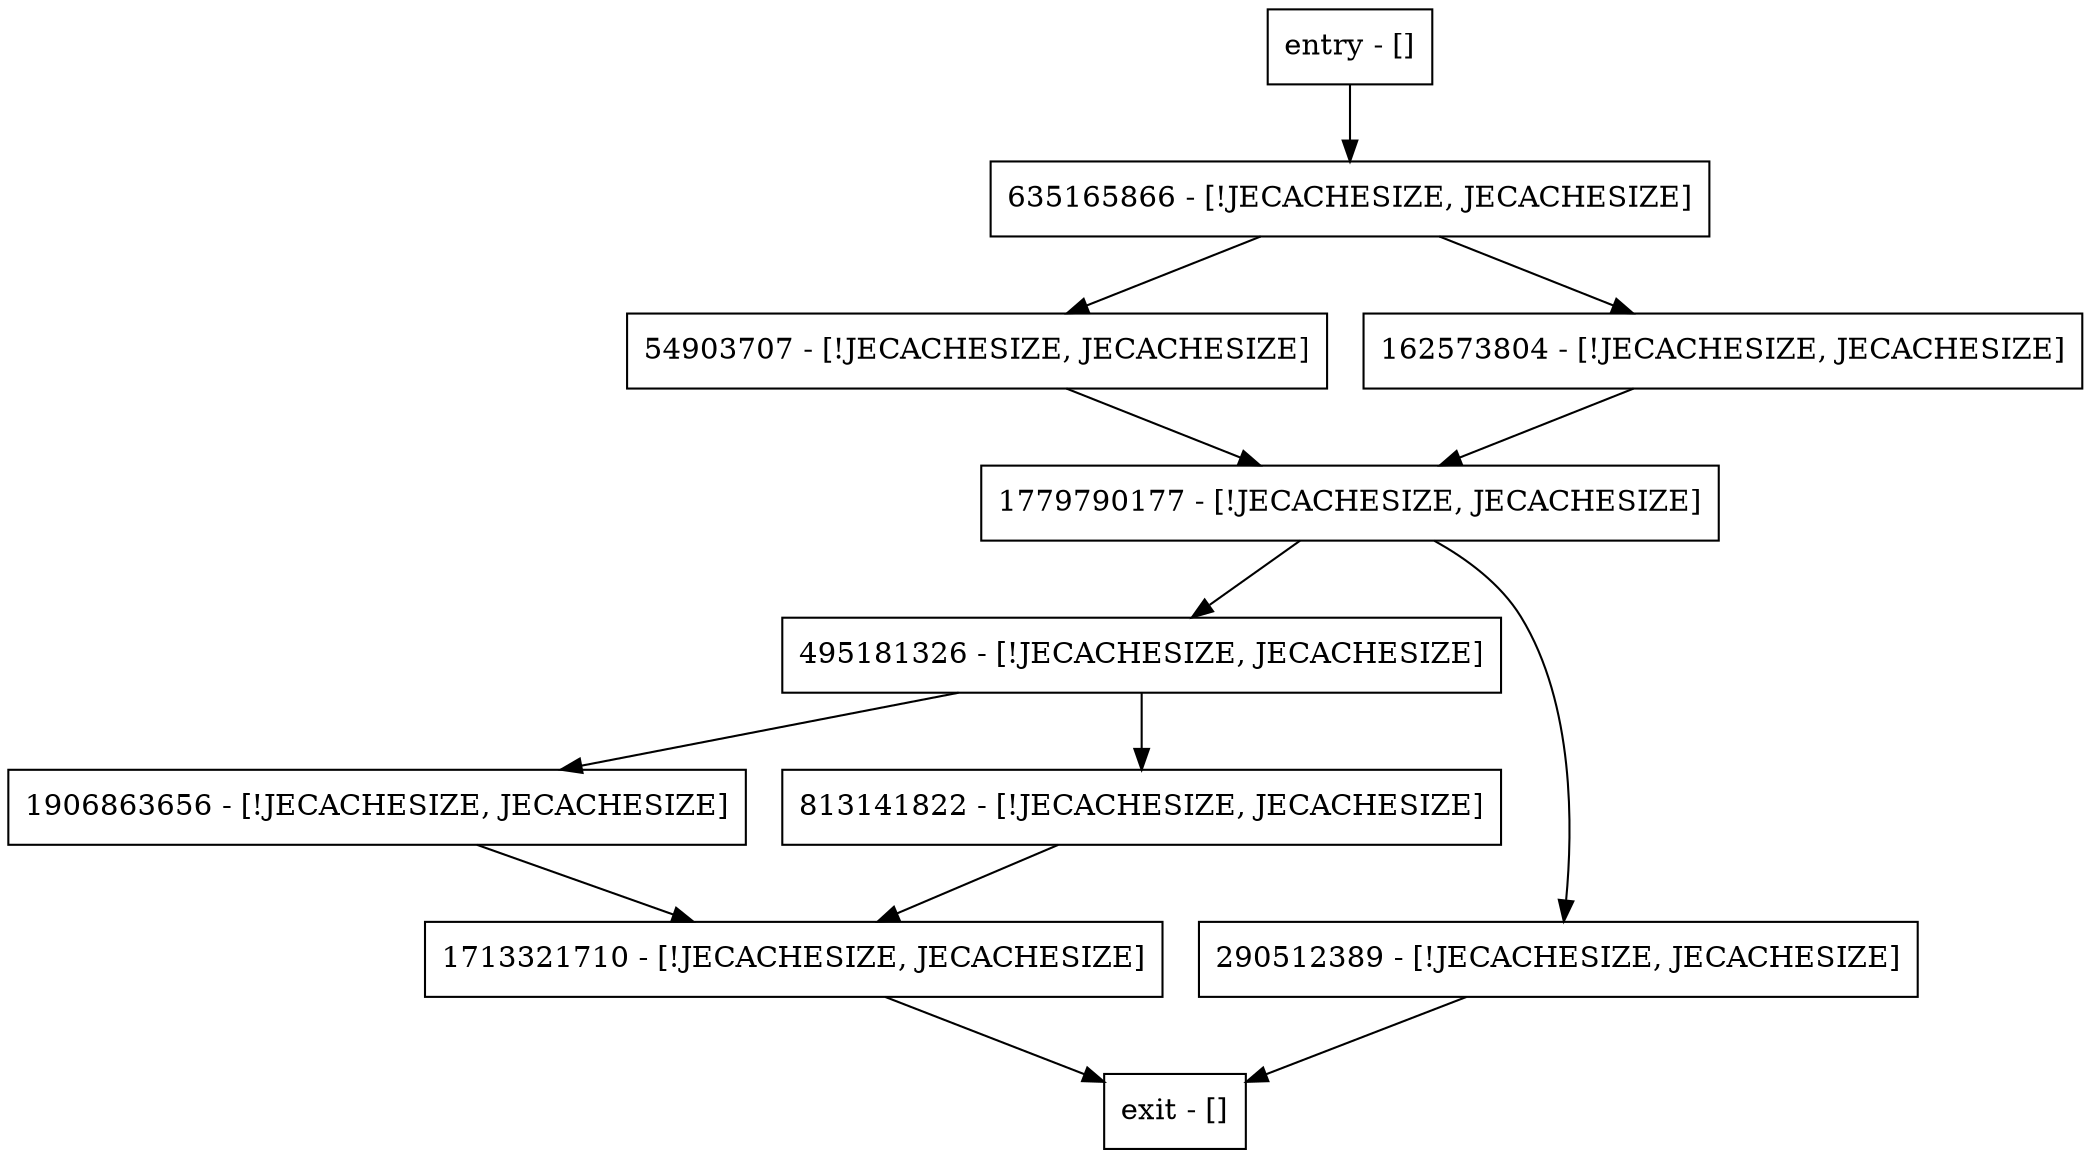 digraph open {
node [shape=record];
495181326 [label="495181326 - [!JECACHESIZE, JECACHESIZE]"];
entry [label="entry - []"];
exit [label="exit - []"];
1779790177 [label="1779790177 - [!JECACHESIZE, JECACHESIZE]"];
290512389 [label="290512389 - [!JECACHESIZE, JECACHESIZE]"];
54903707 [label="54903707 - [!JECACHESIZE, JECACHESIZE]"];
635165866 [label="635165866 - [!JECACHESIZE, JECACHESIZE]"];
1906863656 [label="1906863656 - [!JECACHESIZE, JECACHESIZE]"];
1713321710 [label="1713321710 - [!JECACHESIZE, JECACHESIZE]"];
813141822 [label="813141822 - [!JECACHESIZE, JECACHESIZE]"];
162573804 [label="162573804 - [!JECACHESIZE, JECACHESIZE]"];
entry;
exit;
495181326 -> 1906863656;
495181326 -> 813141822;
entry -> 635165866;
1779790177 -> 495181326;
1779790177 -> 290512389;
290512389 -> exit;
54903707 -> 1779790177;
635165866 -> 54903707;
635165866 -> 162573804;
1906863656 -> 1713321710;
1713321710 -> exit;
813141822 -> 1713321710;
162573804 -> 1779790177;
}
